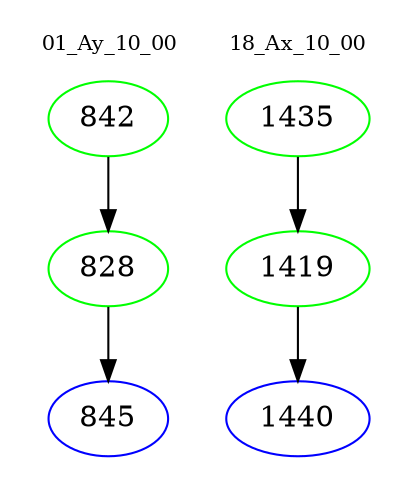 digraph{
subgraph cluster_0 {
color = white
label = "01_Ay_10_00";
fontsize=10;
T0_842 [label="842", color="green"]
T0_842 -> T0_828 [color="black"]
T0_828 [label="828", color="green"]
T0_828 -> T0_845 [color="black"]
T0_845 [label="845", color="blue"]
}
subgraph cluster_1 {
color = white
label = "18_Ax_10_00";
fontsize=10;
T1_1435 [label="1435", color="green"]
T1_1435 -> T1_1419 [color="black"]
T1_1419 [label="1419", color="green"]
T1_1419 -> T1_1440 [color="black"]
T1_1440 [label="1440", color="blue"]
}
}
